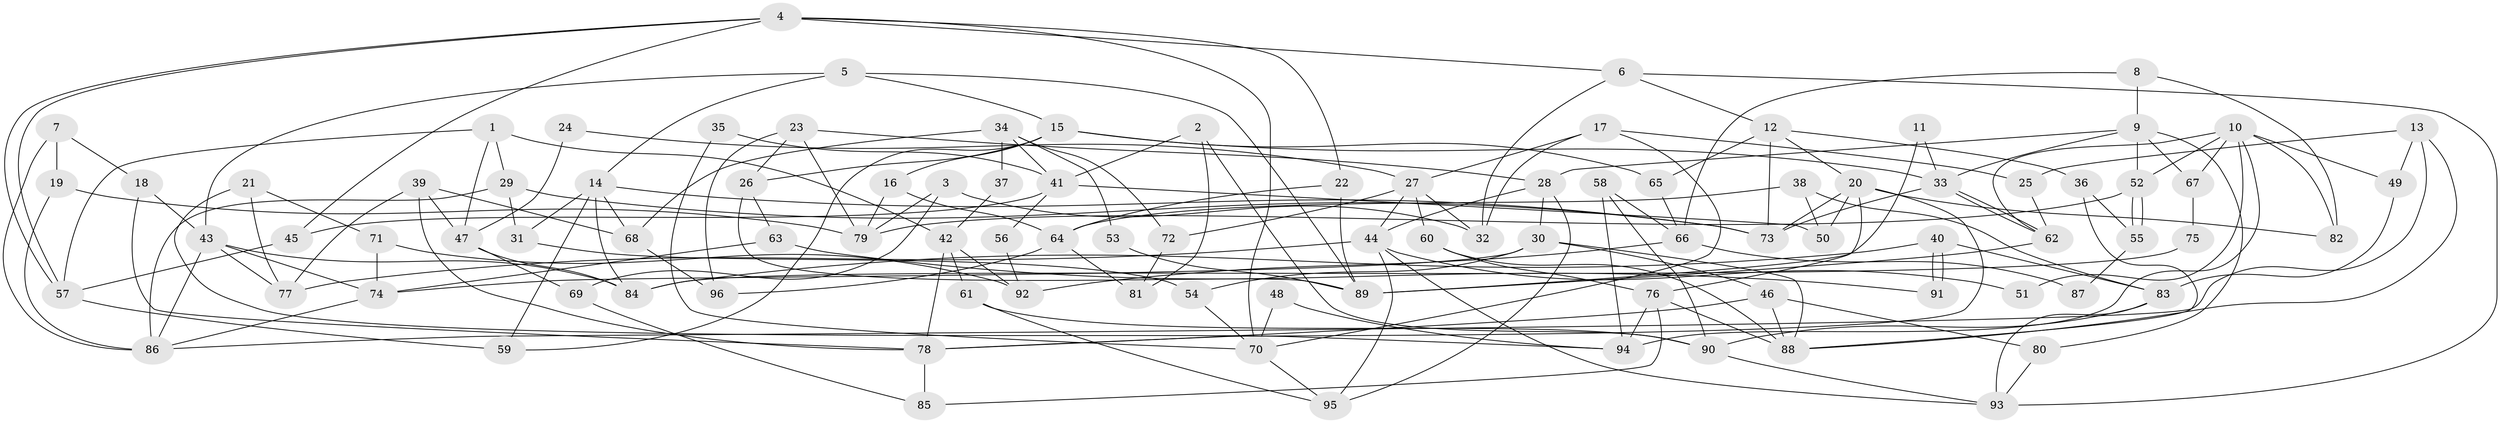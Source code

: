 // Generated by graph-tools (version 1.1) at 2025/11/02/27/25 16:11:21]
// undirected, 96 vertices, 192 edges
graph export_dot {
graph [start="1"]
  node [color=gray90,style=filled];
  1;
  2;
  3;
  4;
  5;
  6;
  7;
  8;
  9;
  10;
  11;
  12;
  13;
  14;
  15;
  16;
  17;
  18;
  19;
  20;
  21;
  22;
  23;
  24;
  25;
  26;
  27;
  28;
  29;
  30;
  31;
  32;
  33;
  34;
  35;
  36;
  37;
  38;
  39;
  40;
  41;
  42;
  43;
  44;
  45;
  46;
  47;
  48;
  49;
  50;
  51;
  52;
  53;
  54;
  55;
  56;
  57;
  58;
  59;
  60;
  61;
  62;
  63;
  64;
  65;
  66;
  67;
  68;
  69;
  70;
  71;
  72;
  73;
  74;
  75;
  76;
  77;
  78;
  79;
  80;
  81;
  82;
  83;
  84;
  85;
  86;
  87;
  88;
  89;
  90;
  91;
  92;
  93;
  94;
  95;
  96;
  1 -- 29;
  1 -- 47;
  1 -- 42;
  1 -- 57;
  2 -- 41;
  2 -- 90;
  2 -- 81;
  3 -- 79;
  3 -- 32;
  3 -- 69;
  4 -- 45;
  4 -- 57;
  4 -- 57;
  4 -- 6;
  4 -- 22;
  4 -- 70;
  5 -- 15;
  5 -- 14;
  5 -- 43;
  5 -- 89;
  6 -- 93;
  6 -- 12;
  6 -- 32;
  7 -- 86;
  7 -- 18;
  7 -- 19;
  8 -- 66;
  8 -- 9;
  8 -- 82;
  9 -- 33;
  9 -- 52;
  9 -- 28;
  9 -- 67;
  9 -- 80;
  10 -- 82;
  10 -- 62;
  10 -- 49;
  10 -- 51;
  10 -- 52;
  10 -- 67;
  10 -- 94;
  11 -- 89;
  11 -- 33;
  12 -- 73;
  12 -- 20;
  12 -- 36;
  12 -- 65;
  13 -- 49;
  13 -- 86;
  13 -- 25;
  13 -- 88;
  14 -- 59;
  14 -- 73;
  14 -- 31;
  14 -- 68;
  14 -- 84;
  15 -- 33;
  15 -- 26;
  15 -- 16;
  15 -- 59;
  15 -- 65;
  16 -- 64;
  16 -- 79;
  17 -- 27;
  17 -- 70;
  17 -- 25;
  17 -- 32;
  18 -- 43;
  18 -- 78;
  19 -- 79;
  19 -- 86;
  20 -- 78;
  20 -- 50;
  20 -- 73;
  20 -- 76;
  20 -- 82;
  21 -- 77;
  21 -- 94;
  21 -- 71;
  22 -- 89;
  22 -- 64;
  23 -- 28;
  23 -- 79;
  23 -- 26;
  23 -- 96;
  24 -- 27;
  24 -- 47;
  25 -- 62;
  26 -- 89;
  26 -- 63;
  27 -- 60;
  27 -- 32;
  27 -- 44;
  27 -- 72;
  28 -- 95;
  28 -- 30;
  28 -- 44;
  29 -- 31;
  29 -- 86;
  29 -- 73;
  30 -- 88;
  30 -- 46;
  30 -- 54;
  30 -- 74;
  31 -- 54;
  33 -- 73;
  33 -- 62;
  33 -- 62;
  34 -- 68;
  34 -- 72;
  34 -- 37;
  34 -- 41;
  34 -- 53;
  35 -- 70;
  35 -- 41;
  36 -- 88;
  36 -- 55;
  37 -- 42;
  38 -- 64;
  38 -- 83;
  38 -- 50;
  39 -- 47;
  39 -- 77;
  39 -- 68;
  39 -- 78;
  40 -- 91;
  40 -- 91;
  40 -- 84;
  40 -- 83;
  41 -- 50;
  41 -- 45;
  41 -- 56;
  42 -- 78;
  42 -- 61;
  42 -- 92;
  43 -- 74;
  43 -- 77;
  43 -- 84;
  43 -- 86;
  44 -- 51;
  44 -- 77;
  44 -- 93;
  44 -- 95;
  45 -- 57;
  46 -- 88;
  46 -- 78;
  46 -- 80;
  47 -- 84;
  47 -- 69;
  48 -- 94;
  48 -- 70;
  49 -- 83;
  52 -- 55;
  52 -- 55;
  52 -- 79;
  53 -- 89;
  54 -- 70;
  55 -- 87;
  56 -- 92;
  57 -- 59;
  58 -- 66;
  58 -- 90;
  58 -- 94;
  60 -- 88;
  60 -- 76;
  61 -- 90;
  61 -- 95;
  62 -- 89;
  63 -- 74;
  63 -- 91;
  64 -- 96;
  64 -- 81;
  65 -- 66;
  66 -- 92;
  66 -- 87;
  67 -- 75;
  68 -- 96;
  69 -- 85;
  70 -- 95;
  71 -- 74;
  71 -- 92;
  72 -- 81;
  74 -- 86;
  75 -- 84;
  76 -- 94;
  76 -- 85;
  76 -- 88;
  78 -- 85;
  80 -- 93;
  83 -- 93;
  83 -- 90;
  90 -- 93;
}

